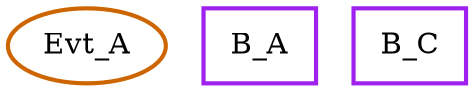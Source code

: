 digraph "pps-test4-1" {
name="pps-test4-1"
  subgraph cpu0 {
    node [cpu=0 pattern=B tperiod=100000000 toffs=0 fid=1 gid=5 sid=2 bpid=8 style=filled color=black fillcolor=white penwidth=2 shape=oval]
    Evt_A [type=tmsg patentry=1 evtno=15 par=1 color=darkorange3]
    B_A [type=block patexit=1 shape=rectangle color=purple]
    B_C [type=block patexit=1 shape=rectangle color=purple]
  }
}
